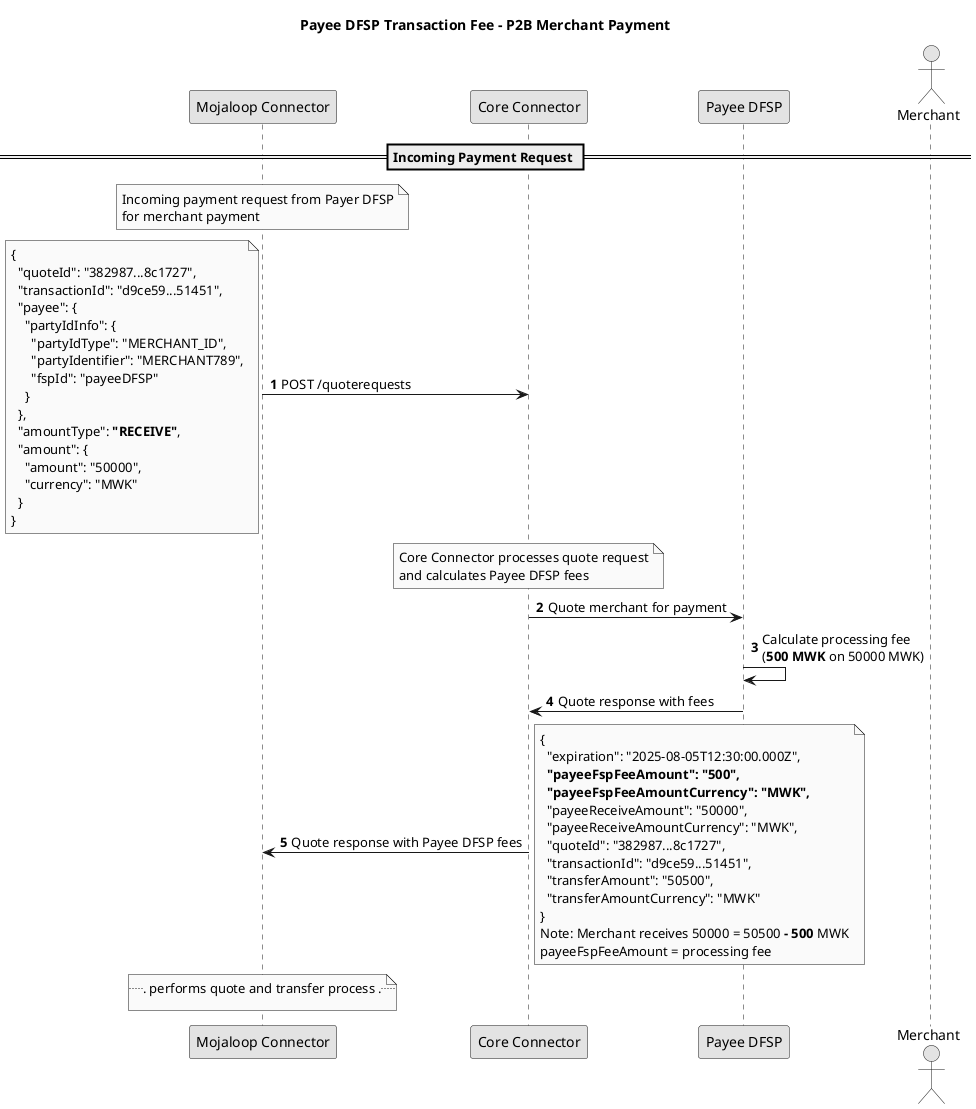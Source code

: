 @startuml PayeeDFSP_P2B_Fees - agreement
title Payee DFSP Transaction Fee - P2B Merchant Payment
skinparam monochrome true
autonumber

participant "Mojaloop Connector" as MC
participant "Core Connector" as CC
participant "Payee DFSP" as PayeeFSP
actor "Merchant" as Merchant

== Incoming Payment Request ==
note over MC: Incoming payment request from Payer DFSP\nfor merchant payment

MC -> CC: POST /quoterequests
note left
{
  "quoteId": "382987...8c1727",
  "transactionId": "d9ce59...51451",
  "payee": {
    "partyIdInfo": {
      "partyIdType": "MERCHANT_ID",
      "partyIdentifier": "MERCHANT789",
      "fspId": "payeeDFSP"
    }
  },
  "amountType": **"RECEIVE"**,
  "amount": {
    "amount": "50000",
    "currency": "MWK"
  }
}
end note

note over CC: Core Connector processes quote request\nand calculates Payee DFSP fees

CC -> PayeeFSP: Quote merchant for payment
PayeeFSP -> PayeeFSP: Calculate processing fee\n(**500 MWK** on 50000 MWK)

PayeeFSP -> CC: Quote response with fees

CC -> MC: Quote response with Payee DFSP fees
note right
{
  "expiration": "2025-08-05T12:30:00.000Z",
  **"payeeFspFeeAmount": "500",**
  **"payeeFspFeeAmountCurrency": "MWK",**
  "payeeReceiveAmount": "50000",
  "payeeReceiveAmountCurrency": "MWK",
  "quoteId": "382987...8c1727",
  "transactionId": "d9ce59...51451",
  "transferAmount": "50500",
  "transferAmountCurrency": "MWK"
}
Note: Merchant receives 50000 = 50500 **- 500** MWK
payeeFspFeeAmount = processing fee
end note

note over MC: ... performs quote and transfer process ...

@enduml
